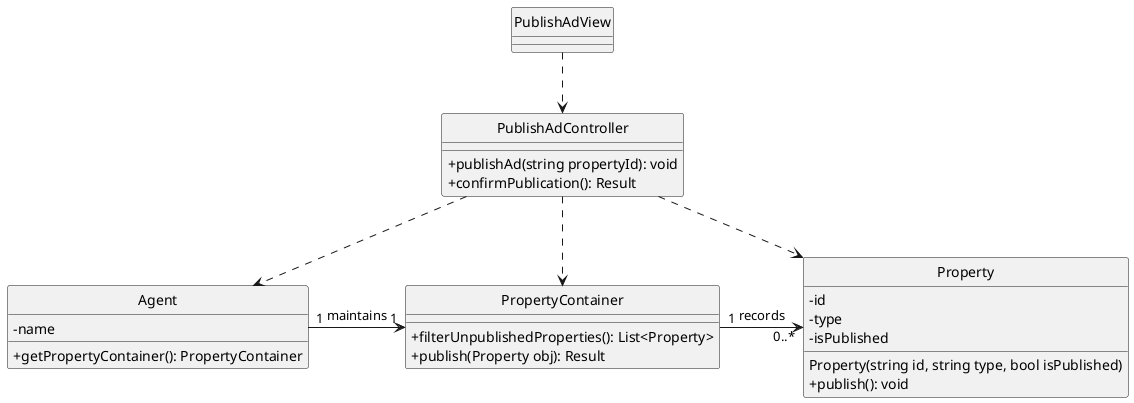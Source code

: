 @startuml
'https://plantuml.com/class-diagram

hide circle
skinparam classAttributeIconSize 0

class PublishAdView {
}

class PublishAdController {
    +publishAd(string propertyId): void
    +confirmPublication(): Result
}

class Agent {
    - name
    +getPropertyContainer(): PropertyContainer
}

class PropertyContainer {
    +filterUnpublishedProperties(): List<Property>
    +publish(Property obj): Result
}

class Property {
    - id
    - type
    - isPublished
    Property(string id, string type, bool isPublished)
    +publish(): void
}

Agent "1" -right-> "1" PropertyContainer:  maintains
PropertyContainer "1" -right-> "0..*" Property:  records

PublishAdView ..> PublishAdController
PublishAdController ..> Agent
PublishAdController ..> PropertyContainer
PublishAdController ..> Property

@enduml
